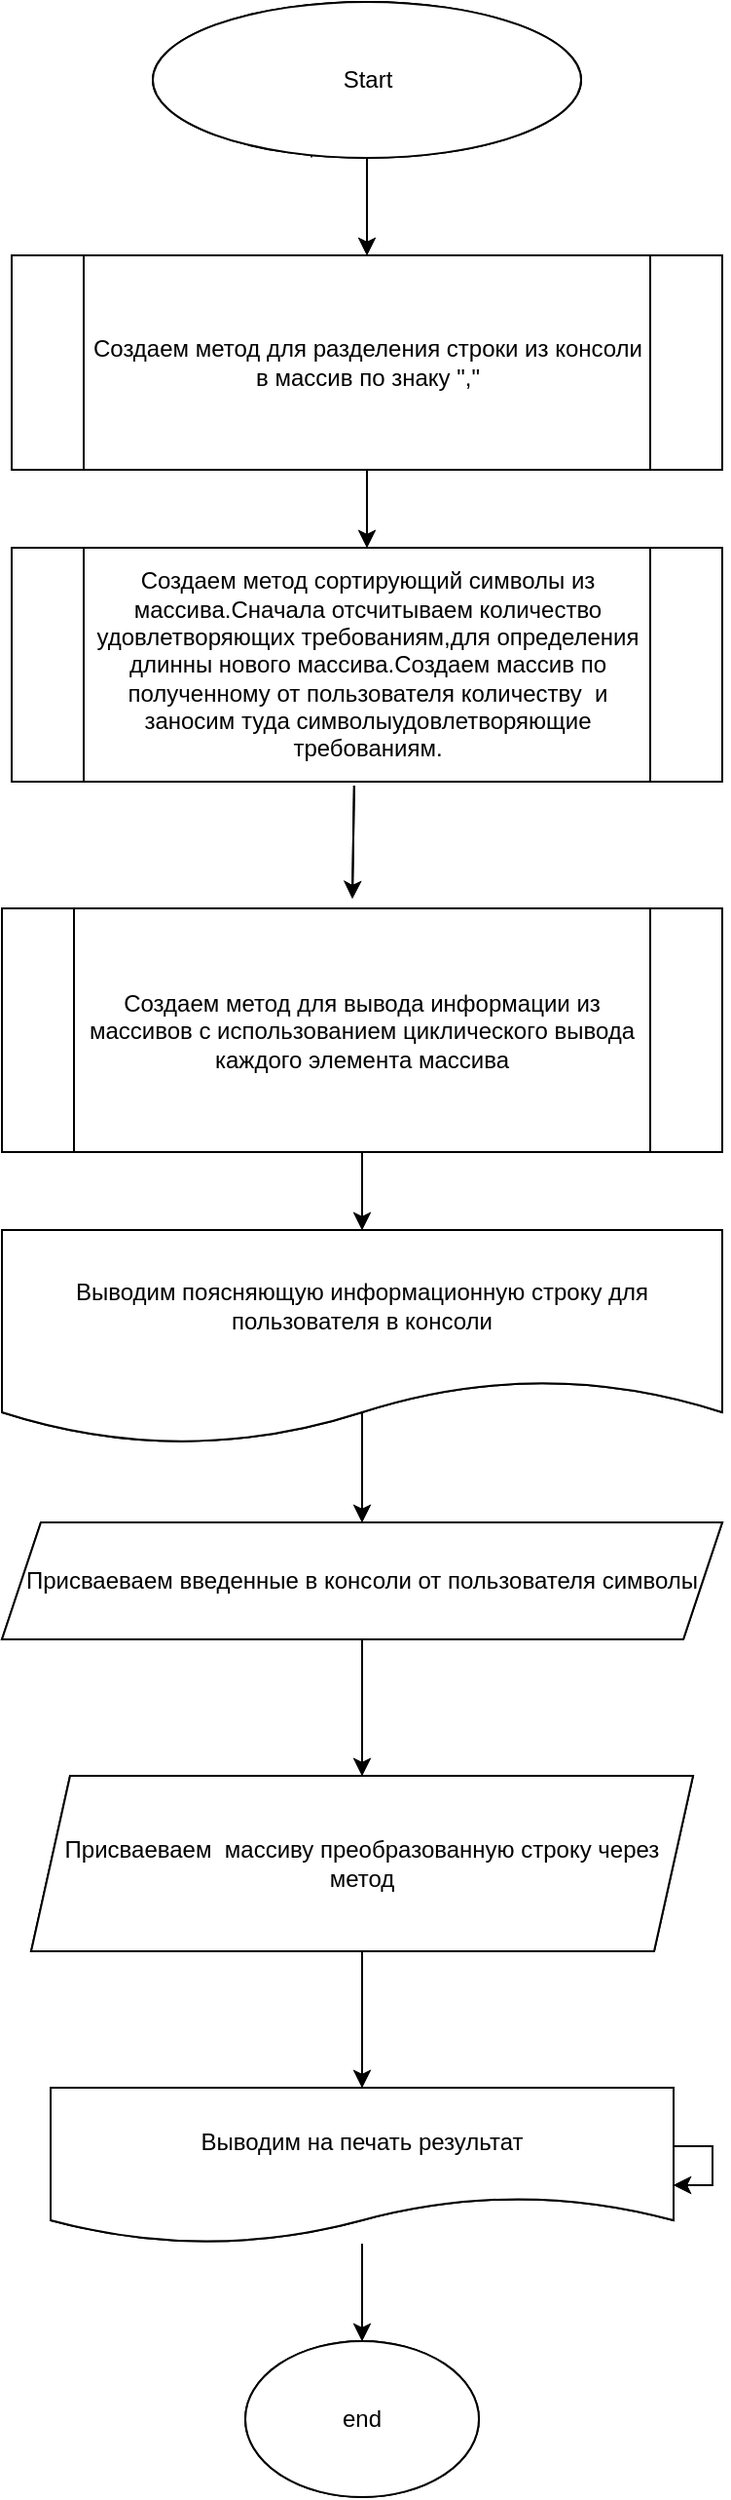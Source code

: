 <mxfile version="22.0.6" type="device">
  <diagram id="C5RBs43oDa-KdzZeNtuy" name="Page-1">
    <mxGraphModel dx="832" dy="479" grid="1" gridSize="10" guides="1" tooltips="1" connect="1" arrows="1" fold="1" page="1" pageScale="1" pageWidth="827" pageHeight="1169" math="0" shadow="0">
      <root>
        <mxCell id="WIyWlLk6GJQsqaUBKTNV-0" />
        <mxCell id="WIyWlLk6GJQsqaUBKTNV-1" parent="WIyWlLk6GJQsqaUBKTNV-0" />
        <mxCell id="WIyWlLk6GJQsqaUBKTNV-2" value="" style="rounded=0;html=1;jettySize=auto;orthogonalLoop=1;fontSize=11;endArrow=block;endFill=0;endSize=8;strokeWidth=1;shadow=0;labelBackgroundColor=none;edgeStyle=orthogonalEdgeStyle;" parent="WIyWlLk6GJQsqaUBKTNV-1" edge="1">
          <mxGeometry relative="1" as="geometry">
            <mxPoint x="279" y="120" as="sourcePoint" />
            <mxPoint x="279" y="140" as="targetPoint" />
          </mxGeometry>
        </mxCell>
        <mxCell id="WIyWlLk6GJQsqaUBKTNV-5" value="No" style="edgeStyle=orthogonalEdgeStyle;rounded=0;html=1;jettySize=auto;orthogonalLoop=1;fontSize=11;endArrow=block;endFill=0;endSize=8;strokeWidth=1;shadow=0;labelBackgroundColor=none;" parent="WIyWlLk6GJQsqaUBKTNV-1" edge="1">
          <mxGeometry y="10" relative="1" as="geometry">
            <mxPoint as="offset" />
            <mxPoint x="270" y="210" as="sourcePoint" />
            <mxPoint x="320" y="210" as="targetPoint" />
          </mxGeometry>
        </mxCell>
        <mxCell id="ZwXEyom_PN7nwCJYhOse-0" value="Start" style="ellipse;whiteSpace=wrap;html=1;" parent="WIyWlLk6GJQsqaUBKTNV-1" vertex="1">
          <mxGeometry x="197.5" y="60" width="220" height="80" as="geometry" />
        </mxCell>
        <mxCell id="ZwXEyom_PN7nwCJYhOse-1" value="Создаем метод для разделения строки из консоли в массив по знаку &quot;,&quot;" style="shape=process;whiteSpace=wrap;html=1;backgroundOutline=1;" parent="WIyWlLk6GJQsqaUBKTNV-1" vertex="1">
          <mxGeometry x="125" y="190" width="365" height="110" as="geometry" />
        </mxCell>
        <mxCell id="ZwXEyom_PN7nwCJYhOse-2" value="Создаем метод сортирующий символы из массива.Сначала отсчитываем количество удовлетворяющих требованиям,для определения длинны нового массива.Создаем массив по полученному от пользователя количеству&amp;nbsp; и заносим туда символыудовлетворяющие требованиям." style="shape=process;whiteSpace=wrap;html=1;backgroundOutline=1;" parent="WIyWlLk6GJQsqaUBKTNV-1" vertex="1">
          <mxGeometry x="125" y="340" width="365" height="120" as="geometry" />
        </mxCell>
        <mxCell id="ZwXEyom_PN7nwCJYhOse-4" value="" style="endArrow=classic;html=1;rounded=0;exitX=0.5;exitY=1;exitDx=0;exitDy=0;entryX=0.5;entryY=0;entryDx=0;entryDy=0;" parent="WIyWlLk6GJQsqaUBKTNV-1" source="ZwXEyom_PN7nwCJYhOse-1" target="ZwXEyom_PN7nwCJYhOse-2" edge="1">
          <mxGeometry width="50" height="50" relative="1" as="geometry">
            <mxPoint x="390" y="240" as="sourcePoint" />
            <mxPoint x="440" y="190" as="targetPoint" />
          </mxGeometry>
        </mxCell>
        <mxCell id="ZwXEyom_PN7nwCJYhOse-6" value="" style="endArrow=classic;html=1;rounded=0;exitX=0.5;exitY=1;exitDx=0;exitDy=0;entryX=0.5;entryY=0;entryDx=0;entryDy=0;" parent="WIyWlLk6GJQsqaUBKTNV-1" source="ZwXEyom_PN7nwCJYhOse-0" target="ZwXEyom_PN7nwCJYhOse-1" edge="1">
          <mxGeometry width="50" height="50" relative="1" as="geometry">
            <mxPoint x="390" y="340" as="sourcePoint" />
            <mxPoint x="440" y="290" as="targetPoint" />
          </mxGeometry>
        </mxCell>
        <mxCell id="ZwXEyom_PN7nwCJYhOse-7" value="Создаем метод для вывода информации пользователя в консоли:&quot;Введите количество элементов в массиве&amp;nbsp; &quot;; &quot;Введите элемент массива&quot;" style="shape=process;whiteSpace=wrap;html=1;backgroundOutline=1;" parent="WIyWlLk6GJQsqaUBKTNV-1" vertex="1">
          <mxGeometry x="120" y="525" width="320" height="125" as="geometry" />
        </mxCell>
        <mxCell id="ZwXEyom_PN7nwCJYhOse-8" value="" style="endArrow=classic;html=1;rounded=0;exitX=0.482;exitY=1.017;exitDx=0;exitDy=0;exitPerimeter=0;" parent="WIyWlLk6GJQsqaUBKTNV-1" source="ZwXEyom_PN7nwCJYhOse-2" edge="1">
          <mxGeometry width="50" height="50" relative="1" as="geometry">
            <mxPoint x="390" y="530" as="sourcePoint" />
            <mxPoint x="300" y="520" as="targetPoint" />
          </mxGeometry>
        </mxCell>
        <mxCell id="ZwXEyom_PN7nwCJYhOse-11" value="Создаем метод для вывода информации из массивов с использованием циклического вывода каждого элемента массива" style="shape=process;whiteSpace=wrap;html=1;backgroundOutline=1;" parent="WIyWlLk6GJQsqaUBKTNV-1" vertex="1">
          <mxGeometry x="120" y="525" width="370" height="125" as="geometry" />
        </mxCell>
        <mxCell id="ZwXEyom_PN7nwCJYhOse-14" value="Выводим поясняющую информационную строку для пользователя в консоли" style="shape=document;whiteSpace=wrap;html=1;boundedLbl=1;" parent="WIyWlLk6GJQsqaUBKTNV-1" vertex="1">
          <mxGeometry x="120" y="690" width="370" height="110" as="geometry" />
        </mxCell>
        <mxCell id="ZwXEyom_PN7nwCJYhOse-16" value="Присваеваем введенные в консоли от пользователя символы" style="shape=parallelogram;perimeter=parallelogramPerimeter;whiteSpace=wrap;html=1;fixedSize=1;" parent="WIyWlLk6GJQsqaUBKTNV-1" vertex="1">
          <mxGeometry x="120" y="840" width="370" height="60" as="geometry" />
        </mxCell>
        <mxCell id="ZwXEyom_PN7nwCJYhOse-29" value="" style="edgeStyle=orthogonalEdgeStyle;rounded=0;orthogonalLoop=1;jettySize=auto;html=1;" parent="WIyWlLk6GJQsqaUBKTNV-1" source="ZwXEyom_PN7nwCJYhOse-17" target="ZwXEyom_PN7nwCJYhOse-18" edge="1">
          <mxGeometry relative="1" as="geometry" />
        </mxCell>
        <mxCell id="ZwXEyom_PN7nwCJYhOse-17" value="Присваеваем&amp;nbsp; массиву преобразованную строку через метод" style="shape=parallelogram;perimeter=parallelogramPerimeter;whiteSpace=wrap;html=1;fixedSize=1;" parent="WIyWlLk6GJQsqaUBKTNV-1" vertex="1">
          <mxGeometry x="135" y="970" width="340" height="90" as="geometry" />
        </mxCell>
        <mxCell id="ZwXEyom_PN7nwCJYhOse-30" value="" style="edgeStyle=orthogonalEdgeStyle;rounded=0;orthogonalLoop=1;jettySize=auto;html=1;" parent="WIyWlLk6GJQsqaUBKTNV-1" source="ZwXEyom_PN7nwCJYhOse-18" target="ZwXEyom_PN7nwCJYhOse-19" edge="1">
          <mxGeometry relative="1" as="geometry" />
        </mxCell>
        <mxCell id="ZwXEyom_PN7nwCJYhOse-18" value="Выводим на печать результат" style="shape=document;whiteSpace=wrap;html=1;boundedLbl=1;" parent="WIyWlLk6GJQsqaUBKTNV-1" vertex="1">
          <mxGeometry x="145" y="1130" width="320" height="80" as="geometry" />
        </mxCell>
        <mxCell id="ZwXEyom_PN7nwCJYhOse-19" value="end" style="ellipse;whiteSpace=wrap;html=1;" parent="WIyWlLk6GJQsqaUBKTNV-1" vertex="1">
          <mxGeometry x="245" y="1260" width="120" height="80" as="geometry" />
        </mxCell>
        <mxCell id="ZwXEyom_PN7nwCJYhOse-20" value="" style="endArrow=classic;html=1;rounded=0;exitX=0.5;exitY=1;exitDx=0;exitDy=0;entryX=0.5;entryY=0;entryDx=0;entryDy=0;" parent="WIyWlLk6GJQsqaUBKTNV-1" source="ZwXEyom_PN7nwCJYhOse-11" target="ZwXEyom_PN7nwCJYhOse-14" edge="1">
          <mxGeometry width="50" height="50" relative="1" as="geometry">
            <mxPoint x="520" y="740" as="sourcePoint" />
            <mxPoint x="570" y="690" as="targetPoint" />
          </mxGeometry>
        </mxCell>
        <mxCell id="ZwXEyom_PN7nwCJYhOse-21" value="" style="endArrow=classic;html=1;rounded=0;exitX=0.5;exitY=0.855;exitDx=0;exitDy=0;exitPerimeter=0;entryX=0.5;entryY=0;entryDx=0;entryDy=0;" parent="WIyWlLk6GJQsqaUBKTNV-1" source="ZwXEyom_PN7nwCJYhOse-14" target="ZwXEyom_PN7nwCJYhOse-16" edge="1">
          <mxGeometry width="50" height="50" relative="1" as="geometry">
            <mxPoint x="520" y="740" as="sourcePoint" />
            <mxPoint x="570" y="690" as="targetPoint" />
          </mxGeometry>
        </mxCell>
        <mxCell id="ZwXEyom_PN7nwCJYhOse-22" value="" style="endArrow=classic;html=1;rounded=0;exitX=0.5;exitY=1;exitDx=0;exitDy=0;entryX=0.5;entryY=0;entryDx=0;entryDy=0;" parent="WIyWlLk6GJQsqaUBKTNV-1" source="ZwXEyom_PN7nwCJYhOse-16" target="ZwXEyom_PN7nwCJYhOse-17" edge="1">
          <mxGeometry width="50" height="50" relative="1" as="geometry">
            <mxPoint x="520" y="1040" as="sourcePoint" />
            <mxPoint x="570" y="990" as="targetPoint" />
          </mxGeometry>
        </mxCell>
        <mxCell id="ZwXEyom_PN7nwCJYhOse-25" style="edgeStyle=orthogonalEdgeStyle;rounded=0;orthogonalLoop=1;jettySize=auto;html=1;" parent="WIyWlLk6GJQsqaUBKTNV-1" source="ZwXEyom_PN7nwCJYhOse-18" target="ZwXEyom_PN7nwCJYhOse-18" edge="1">
          <mxGeometry relative="1" as="geometry" />
        </mxCell>
        <mxCell id="KHWHn_3NhHk83vFbsKvu-0" value="" style="rounded=0;html=1;jettySize=auto;orthogonalLoop=1;fontSize=11;endArrow=block;endFill=0;endSize=8;strokeWidth=1;shadow=0;labelBackgroundColor=none;edgeStyle=orthogonalEdgeStyle;" edge="1" parent="WIyWlLk6GJQsqaUBKTNV-1">
          <mxGeometry relative="1" as="geometry">
            <mxPoint x="279" y="120" as="sourcePoint" />
            <mxPoint x="279" y="140" as="targetPoint" />
          </mxGeometry>
        </mxCell>
        <mxCell id="KHWHn_3NhHk83vFbsKvu-1" value="No" style="edgeStyle=orthogonalEdgeStyle;rounded=0;html=1;jettySize=auto;orthogonalLoop=1;fontSize=11;endArrow=block;endFill=0;endSize=8;strokeWidth=1;shadow=0;labelBackgroundColor=none;" edge="1" parent="WIyWlLk6GJQsqaUBKTNV-1">
          <mxGeometry y="10" relative="1" as="geometry">
            <mxPoint as="offset" />
            <mxPoint x="270" y="210" as="sourcePoint" />
            <mxPoint x="320" y="210" as="targetPoint" />
          </mxGeometry>
        </mxCell>
        <mxCell id="KHWHn_3NhHk83vFbsKvu-2" value="Start" style="ellipse;whiteSpace=wrap;html=1;" vertex="1" parent="WIyWlLk6GJQsqaUBKTNV-1">
          <mxGeometry x="197.5" y="60" width="220" height="80" as="geometry" />
        </mxCell>
        <mxCell id="KHWHn_3NhHk83vFbsKvu-3" value="Создаем метод для разделения строки из консоли в массив по знаку &quot;,&quot;" style="shape=process;whiteSpace=wrap;html=1;backgroundOutline=1;" vertex="1" parent="WIyWlLk6GJQsqaUBKTNV-1">
          <mxGeometry x="125" y="190" width="365" height="110" as="geometry" />
        </mxCell>
        <mxCell id="KHWHn_3NhHk83vFbsKvu-4" value="Создаем метод сортирующий символы из массива.Сначала отсчитываем количество удовлетворяющих требованиям,для определения длинны нового массива.Создаем массив по полученному от пользователя количеству&amp;nbsp; и заносим туда символыудовлетворяющие требованиям." style="shape=process;whiteSpace=wrap;html=1;backgroundOutline=1;" vertex="1" parent="WIyWlLk6GJQsqaUBKTNV-1">
          <mxGeometry x="125" y="340" width="365" height="120" as="geometry" />
        </mxCell>
        <mxCell id="KHWHn_3NhHk83vFbsKvu-5" value="" style="endArrow=classic;html=1;rounded=0;exitX=0.5;exitY=1;exitDx=0;exitDy=0;entryX=0.5;entryY=0;entryDx=0;entryDy=0;" edge="1" parent="WIyWlLk6GJQsqaUBKTNV-1" source="KHWHn_3NhHk83vFbsKvu-3" target="KHWHn_3NhHk83vFbsKvu-4">
          <mxGeometry width="50" height="50" relative="1" as="geometry">
            <mxPoint x="390" y="240" as="sourcePoint" />
            <mxPoint x="440" y="190" as="targetPoint" />
          </mxGeometry>
        </mxCell>
        <mxCell id="KHWHn_3NhHk83vFbsKvu-6" value="" style="endArrow=classic;html=1;rounded=0;exitX=0.5;exitY=1;exitDx=0;exitDy=0;entryX=0.5;entryY=0;entryDx=0;entryDy=0;" edge="1" parent="WIyWlLk6GJQsqaUBKTNV-1" source="KHWHn_3NhHk83vFbsKvu-2" target="KHWHn_3NhHk83vFbsKvu-3">
          <mxGeometry width="50" height="50" relative="1" as="geometry">
            <mxPoint x="390" y="340" as="sourcePoint" />
            <mxPoint x="440" y="290" as="targetPoint" />
          </mxGeometry>
        </mxCell>
        <mxCell id="KHWHn_3NhHk83vFbsKvu-7" value="Создаем метод для вывода информации пользователя в консоли:&quot;Введите количество элементов в массиве&amp;nbsp; &quot;; &quot;Введите элемент массива&quot;" style="shape=process;whiteSpace=wrap;html=1;backgroundOutline=1;" vertex="1" parent="WIyWlLk6GJQsqaUBKTNV-1">
          <mxGeometry x="120" y="525" width="320" height="125" as="geometry" />
        </mxCell>
        <mxCell id="KHWHn_3NhHk83vFbsKvu-8" value="" style="endArrow=classic;html=1;rounded=0;exitX=0.482;exitY=1.017;exitDx=0;exitDy=0;exitPerimeter=0;" edge="1" parent="WIyWlLk6GJQsqaUBKTNV-1" source="KHWHn_3NhHk83vFbsKvu-4">
          <mxGeometry width="50" height="50" relative="1" as="geometry">
            <mxPoint x="390" y="530" as="sourcePoint" />
            <mxPoint x="300" y="520" as="targetPoint" />
          </mxGeometry>
        </mxCell>
        <mxCell id="KHWHn_3NhHk83vFbsKvu-9" value="Создаем метод для вывода информации из массивов с использованием циклического вывода каждого элемента массива" style="shape=process;whiteSpace=wrap;html=1;backgroundOutline=1;" vertex="1" parent="WIyWlLk6GJQsqaUBKTNV-1">
          <mxGeometry x="120" y="525" width="370" height="125" as="geometry" />
        </mxCell>
        <mxCell id="KHWHn_3NhHk83vFbsKvu-10" value="Выводим поясняющую информационную строку для пользователя в консоли" style="shape=document;whiteSpace=wrap;html=1;boundedLbl=1;" vertex="1" parent="WIyWlLk6GJQsqaUBKTNV-1">
          <mxGeometry x="120" y="690" width="370" height="110" as="geometry" />
        </mxCell>
        <mxCell id="KHWHn_3NhHk83vFbsKvu-11" value="Присваеваем введенные в консоли от пользователя символы" style="shape=parallelogram;perimeter=parallelogramPerimeter;whiteSpace=wrap;html=1;fixedSize=1;" vertex="1" parent="WIyWlLk6GJQsqaUBKTNV-1">
          <mxGeometry x="120" y="840" width="370" height="60" as="geometry" />
        </mxCell>
        <mxCell id="KHWHn_3NhHk83vFbsKvu-12" value="" style="edgeStyle=orthogonalEdgeStyle;rounded=0;orthogonalLoop=1;jettySize=auto;html=1;" edge="1" parent="WIyWlLk6GJQsqaUBKTNV-1" source="KHWHn_3NhHk83vFbsKvu-13" target="KHWHn_3NhHk83vFbsKvu-15">
          <mxGeometry relative="1" as="geometry" />
        </mxCell>
        <mxCell id="KHWHn_3NhHk83vFbsKvu-13" value="Присваеваем&amp;nbsp; массиву преобразованную строку через метод" style="shape=parallelogram;perimeter=parallelogramPerimeter;whiteSpace=wrap;html=1;fixedSize=1;" vertex="1" parent="WIyWlLk6GJQsqaUBKTNV-1">
          <mxGeometry x="135" y="970" width="340" height="90" as="geometry" />
        </mxCell>
        <mxCell id="KHWHn_3NhHk83vFbsKvu-14" value="" style="edgeStyle=orthogonalEdgeStyle;rounded=0;orthogonalLoop=1;jettySize=auto;html=1;" edge="1" parent="WIyWlLk6GJQsqaUBKTNV-1" source="KHWHn_3NhHk83vFbsKvu-15" target="KHWHn_3NhHk83vFbsKvu-16">
          <mxGeometry relative="1" as="geometry" />
        </mxCell>
        <mxCell id="KHWHn_3NhHk83vFbsKvu-15" value="Выводим на печать результат" style="shape=document;whiteSpace=wrap;html=1;boundedLbl=1;" vertex="1" parent="WIyWlLk6GJQsqaUBKTNV-1">
          <mxGeometry x="145" y="1130" width="320" height="80" as="geometry" />
        </mxCell>
        <mxCell id="KHWHn_3NhHk83vFbsKvu-16" value="end" style="ellipse;whiteSpace=wrap;html=1;" vertex="1" parent="WIyWlLk6GJQsqaUBKTNV-1">
          <mxGeometry x="245" y="1260" width="120" height="80" as="geometry" />
        </mxCell>
        <mxCell id="KHWHn_3NhHk83vFbsKvu-17" value="" style="endArrow=classic;html=1;rounded=0;exitX=0.5;exitY=1;exitDx=0;exitDy=0;entryX=0.5;entryY=0;entryDx=0;entryDy=0;" edge="1" parent="WIyWlLk6GJQsqaUBKTNV-1" source="KHWHn_3NhHk83vFbsKvu-9" target="KHWHn_3NhHk83vFbsKvu-10">
          <mxGeometry width="50" height="50" relative="1" as="geometry">
            <mxPoint x="520" y="740" as="sourcePoint" />
            <mxPoint x="570" y="690" as="targetPoint" />
          </mxGeometry>
        </mxCell>
        <mxCell id="KHWHn_3NhHk83vFbsKvu-18" value="" style="endArrow=classic;html=1;rounded=0;exitX=0.5;exitY=0.855;exitDx=0;exitDy=0;exitPerimeter=0;entryX=0.5;entryY=0;entryDx=0;entryDy=0;" edge="1" parent="WIyWlLk6GJQsqaUBKTNV-1" source="KHWHn_3NhHk83vFbsKvu-10" target="KHWHn_3NhHk83vFbsKvu-11">
          <mxGeometry width="50" height="50" relative="1" as="geometry">
            <mxPoint x="520" y="740" as="sourcePoint" />
            <mxPoint x="570" y="690" as="targetPoint" />
          </mxGeometry>
        </mxCell>
        <mxCell id="KHWHn_3NhHk83vFbsKvu-19" value="" style="endArrow=classic;html=1;rounded=0;exitX=0.5;exitY=1;exitDx=0;exitDy=0;entryX=0.5;entryY=0;entryDx=0;entryDy=0;" edge="1" parent="WIyWlLk6GJQsqaUBKTNV-1" source="KHWHn_3NhHk83vFbsKvu-11" target="KHWHn_3NhHk83vFbsKvu-13">
          <mxGeometry width="50" height="50" relative="1" as="geometry">
            <mxPoint x="520" y="1040" as="sourcePoint" />
            <mxPoint x="570" y="990" as="targetPoint" />
          </mxGeometry>
        </mxCell>
        <mxCell id="KHWHn_3NhHk83vFbsKvu-20" style="edgeStyle=orthogonalEdgeStyle;rounded=0;orthogonalLoop=1;jettySize=auto;html=1;" edge="1" parent="WIyWlLk6GJQsqaUBKTNV-1" source="KHWHn_3NhHk83vFbsKvu-15" target="KHWHn_3NhHk83vFbsKvu-15">
          <mxGeometry relative="1" as="geometry" />
        </mxCell>
      </root>
    </mxGraphModel>
  </diagram>
</mxfile>
